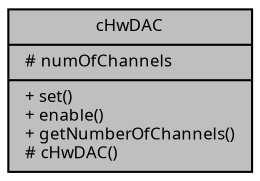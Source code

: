 digraph "cHwDAC"
{
  edge [fontname="Sans",fontsize="8",labelfontname="Sans",labelfontsize="8"];
  node [fontname="Sans",fontsize="8",shape=record];
  Node1 [label="{cHwDAC\n|# numOfChannels\l|+ set()\l+ enable()\l+ getNumberOfChannels()\l# cHwDAC()\l}",height=0.2,width=0.4,color="black", fillcolor="grey75", style="filled", fontcolor="black"];
}
